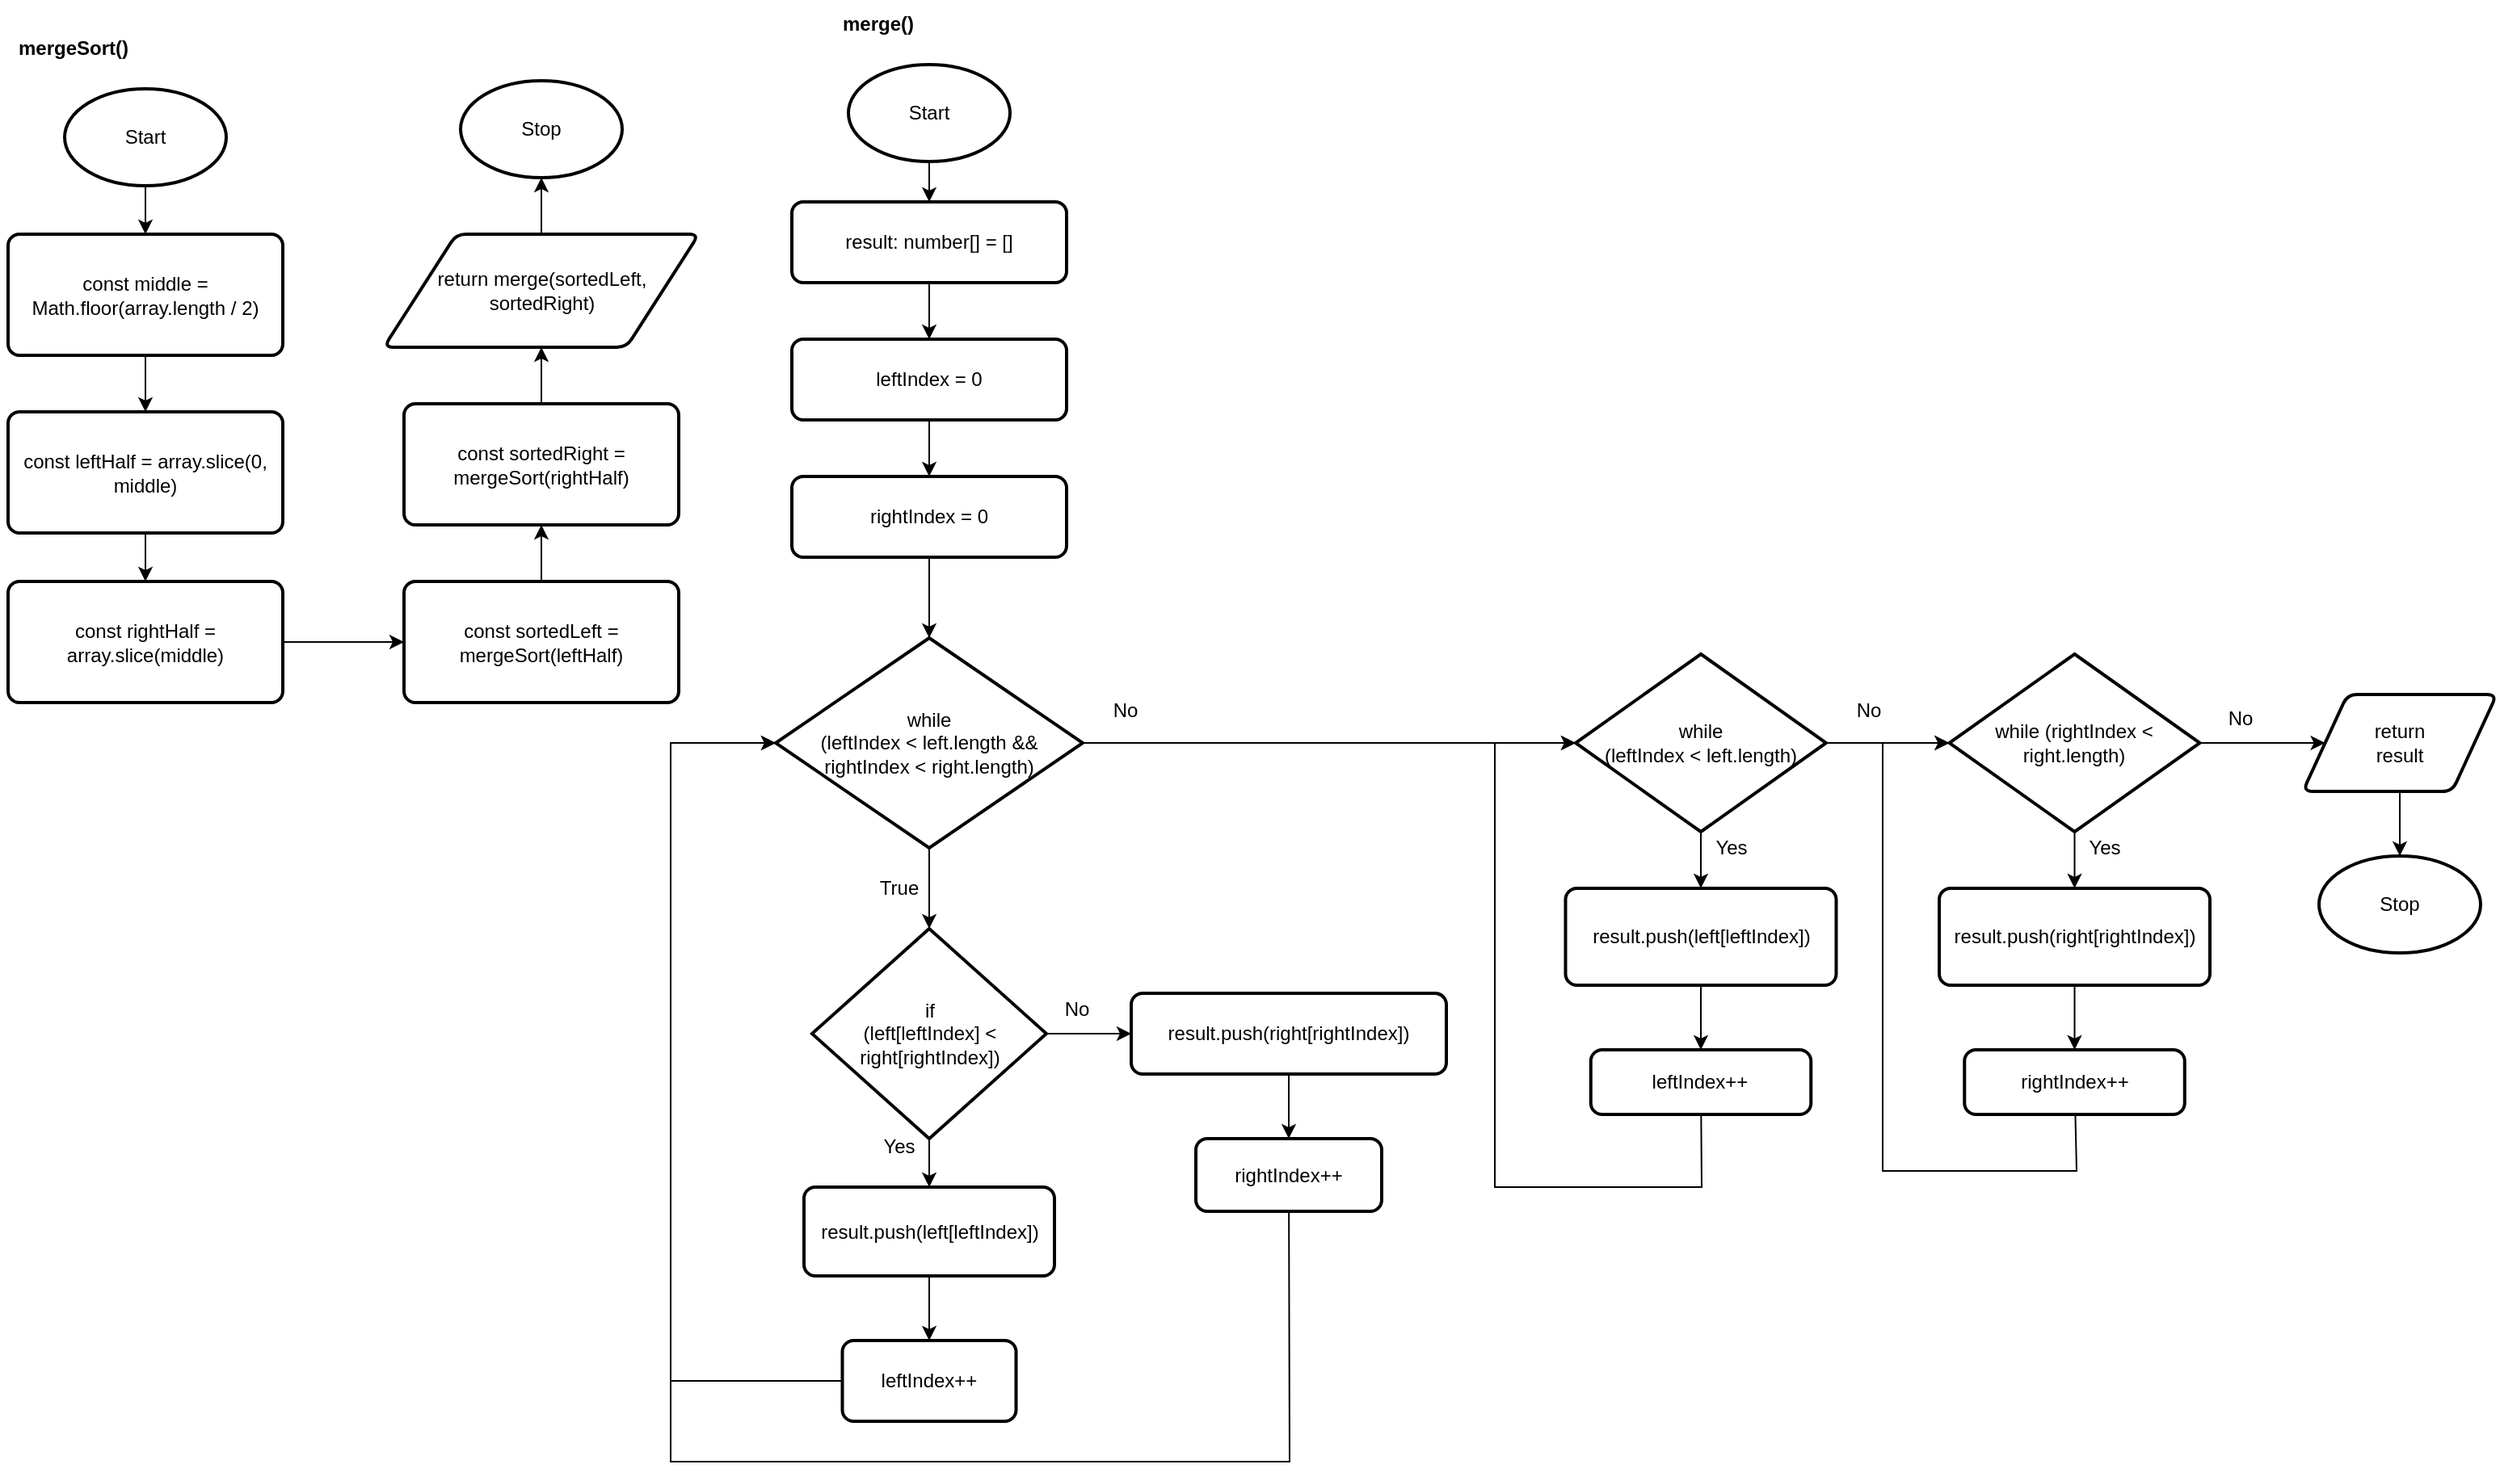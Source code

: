 <mxfile>
    <diagram id="QkpW81YEsH-QztSmqfV_" name="Page-1">
        <mxGraphModel dx="906" dy="1612" grid="1" gridSize="5" guides="1" tooltips="1" connect="1" arrows="1" fold="1" page="1" pageScale="1" pageWidth="850" pageHeight="1100" math="0" shadow="0">
            <root>
                <mxCell id="0"/>
                <mxCell id="1" parent="0"/>
                <mxCell id="47" style="edgeStyle=none;html=1;" parent="1" source="2" edge="1">
                    <mxGeometry relative="1" as="geometry">
                        <mxPoint x="90" y="130" as="targetPoint"/>
                    </mxGeometry>
                </mxCell>
                <mxCell id="2" value="Start" style="strokeWidth=2;html=1;shape=mxgraph.flowchart.start_1;whiteSpace=wrap;" parent="1" vertex="1">
                    <mxGeometry x="40" y="40" width="100" height="60" as="geometry"/>
                </mxCell>
                <mxCell id="5" value="&lt;b&gt;mergeSort()&lt;/b&gt;" style="text;html=1;align=center;verticalAlign=middle;resizable=0;points=[];autosize=1;strokeColor=none;fillColor=none;" parent="1" vertex="1">
                    <mxGeometry width="90" height="30" as="geometry"/>
                </mxCell>
                <mxCell id="19" value="&lt;b&gt;merge()&lt;/b&gt;" style="text;html=1;align=center;verticalAlign=middle;resizable=0;points=[];autosize=1;strokeColor=none;fillColor=none;" parent="1" vertex="1">
                    <mxGeometry x="510" y="-15" width="65" height="30" as="geometry"/>
                </mxCell>
                <mxCell id="53" style="edgeStyle=none;html=1;" parent="1" source="51" target="52" edge="1">
                    <mxGeometry relative="1" as="geometry"/>
                </mxCell>
                <mxCell id="51" value="const middle = Math.floor(array.length / 2)" style="rounded=1;whiteSpace=wrap;html=1;absoluteArcSize=1;arcSize=14;strokeWidth=2;" parent="1" vertex="1">
                    <mxGeometry x="5" y="130" width="170" height="75" as="geometry"/>
                </mxCell>
                <mxCell id="55" style="edgeStyle=none;html=1;" parent="1" source="52" target="54" edge="1">
                    <mxGeometry relative="1" as="geometry"/>
                </mxCell>
                <mxCell id="52" value="const leftHalf = array.slice(0, middle)" style="rounded=1;whiteSpace=wrap;html=1;absoluteArcSize=1;arcSize=14;strokeWidth=2;" parent="1" vertex="1">
                    <mxGeometry x="5" y="240" width="170" height="75" as="geometry"/>
                </mxCell>
                <mxCell id="57" style="edgeStyle=none;html=1;" parent="1" source="54" target="56" edge="1">
                    <mxGeometry relative="1" as="geometry"/>
                </mxCell>
                <mxCell id="54" value="const rightHalf = array.slice(middle)" style="rounded=1;whiteSpace=wrap;html=1;absoluteArcSize=1;arcSize=14;strokeWidth=2;" parent="1" vertex="1">
                    <mxGeometry x="5" y="345" width="170" height="75" as="geometry"/>
                </mxCell>
                <mxCell id="59" style="edgeStyle=none;html=1;" parent="1" source="56" target="58" edge="1">
                    <mxGeometry relative="1" as="geometry"/>
                </mxCell>
                <mxCell id="56" value="const sortedLeft = mergeSort(leftHalf)" style="rounded=1;whiteSpace=wrap;html=1;absoluteArcSize=1;arcSize=14;strokeWidth=2;" parent="1" vertex="1">
                    <mxGeometry x="250" y="345" width="170" height="75" as="geometry"/>
                </mxCell>
                <mxCell id="62" style="edgeStyle=none;html=1;" parent="1" source="58" target="60" edge="1">
                    <mxGeometry relative="1" as="geometry"/>
                </mxCell>
                <mxCell id="58" value="const sortedRight = mergeSort(rightHalf)" style="rounded=1;whiteSpace=wrap;html=1;absoluteArcSize=1;arcSize=14;strokeWidth=2;" parent="1" vertex="1">
                    <mxGeometry x="250" y="235" width="170" height="75" as="geometry"/>
                </mxCell>
                <mxCell id="64" style="edgeStyle=none;html=1;" parent="1" source="60" target="63" edge="1">
                    <mxGeometry relative="1" as="geometry"/>
                </mxCell>
                <mxCell id="60" value="return merge(sortedLeft, sortedRight)" style="shape=parallelogram;html=1;strokeWidth=2;perimeter=parallelogramPerimeter;whiteSpace=wrap;rounded=1;arcSize=12;size=0.23;" parent="1" vertex="1">
                    <mxGeometry x="237.5" y="130" width="195" height="70" as="geometry"/>
                </mxCell>
                <mxCell id="63" value="Stop" style="strokeWidth=2;html=1;shape=mxgraph.flowchart.start_1;whiteSpace=wrap;" parent="1" vertex="1">
                    <mxGeometry x="285" y="35" width="100" height="60" as="geometry"/>
                </mxCell>
                <mxCell id="67" style="edgeStyle=none;html=1;" parent="1" source="65" target="66" edge="1">
                    <mxGeometry relative="1" as="geometry"/>
                </mxCell>
                <mxCell id="65" value="Start" style="strokeWidth=2;html=1;shape=mxgraph.flowchart.start_1;whiteSpace=wrap;" parent="1" vertex="1">
                    <mxGeometry x="525" y="25" width="100" height="60" as="geometry"/>
                </mxCell>
                <mxCell id="69" style="edgeStyle=none;html=1;" parent="1" source="66" target="68" edge="1">
                    <mxGeometry relative="1" as="geometry"/>
                </mxCell>
                <mxCell id="66" value="result: number[] = []" style="rounded=1;whiteSpace=wrap;html=1;absoluteArcSize=1;arcSize=14;strokeWidth=2;" parent="1" vertex="1">
                    <mxGeometry x="490" y="110" width="170" height="50" as="geometry"/>
                </mxCell>
                <mxCell id="71" style="edgeStyle=none;html=1;" parent="1" source="68" target="70" edge="1">
                    <mxGeometry relative="1" as="geometry"/>
                </mxCell>
                <mxCell id="68" value="leftIndex = 0" style="rounded=1;whiteSpace=wrap;html=1;absoluteArcSize=1;arcSize=14;strokeWidth=2;" parent="1" vertex="1">
                    <mxGeometry x="490" y="195" width="170" height="50" as="geometry"/>
                </mxCell>
                <mxCell id="73" style="edgeStyle=none;html=1;" parent="1" source="70" target="72" edge="1">
                    <mxGeometry relative="1" as="geometry"/>
                </mxCell>
                <mxCell id="70" value="rightIndex = 0" style="rounded=1;whiteSpace=wrap;html=1;absoluteArcSize=1;arcSize=14;strokeWidth=2;" parent="1" vertex="1">
                    <mxGeometry x="490" y="280" width="170" height="50" as="geometry"/>
                </mxCell>
                <mxCell id="75" style="edgeStyle=none;html=1;" edge="1" parent="1" source="72" target="74">
                    <mxGeometry relative="1" as="geometry"/>
                </mxCell>
                <mxCell id="91" style="edgeStyle=none;rounded=0;html=1;entryX=0;entryY=0.5;entryDx=0;entryDy=0;entryPerimeter=0;" edge="1" parent="1" source="72" target="90">
                    <mxGeometry relative="1" as="geometry"/>
                </mxCell>
                <mxCell id="72" value="while &lt;br&gt;(leftIndex &amp;lt; left.length &amp;amp;&amp;amp; rightIndex &amp;lt; right.length)" style="strokeWidth=2;html=1;shape=mxgraph.flowchart.decision;whiteSpace=wrap;" parent="1" vertex="1">
                    <mxGeometry x="480" y="380" width="190" height="130" as="geometry"/>
                </mxCell>
                <mxCell id="78" style="edgeStyle=none;html=1;" edge="1" parent="1" source="74" target="77">
                    <mxGeometry relative="1" as="geometry"/>
                </mxCell>
                <mxCell id="84" style="edgeStyle=none;rounded=0;html=1;" edge="1" parent="1" source="74" target="83">
                    <mxGeometry relative="1" as="geometry"/>
                </mxCell>
                <mxCell id="74" value="if &lt;br&gt;(left[leftIndex] &amp;lt; right[rightIndex])" style="strokeWidth=2;html=1;shape=mxgraph.flowchart.decision;whiteSpace=wrap;" vertex="1" parent="1">
                    <mxGeometry x="502.5" y="560" width="145" height="130" as="geometry"/>
                </mxCell>
                <mxCell id="76" value="True" style="text;html=1;align=center;verticalAlign=middle;resizable=0;points=[];autosize=1;strokeColor=none;fillColor=none;" vertex="1" parent="1">
                    <mxGeometry x="533" y="520" width="45" height="30" as="geometry"/>
                </mxCell>
                <mxCell id="80" style="edgeStyle=none;html=1;" edge="1" parent="1" source="77" target="79">
                    <mxGeometry relative="1" as="geometry"/>
                </mxCell>
                <mxCell id="77" value="result.push(left[leftIndex])" style="rounded=1;whiteSpace=wrap;html=1;absoluteArcSize=1;arcSize=14;strokeWidth=2;" vertex="1" parent="1">
                    <mxGeometry x="497.5" y="720" width="155" height="55" as="geometry"/>
                </mxCell>
                <mxCell id="81" style="edgeStyle=none;html=1;entryX=0;entryY=0.5;entryDx=0;entryDy=0;entryPerimeter=0;rounded=0;" edge="1" parent="1" source="79" target="72">
                    <mxGeometry relative="1" as="geometry">
                        <Array as="points">
                            <mxPoint x="415" y="840"/>
                            <mxPoint x="415" y="445"/>
                        </Array>
                    </mxGeometry>
                </mxCell>
                <mxCell id="79" value="leftIndex++" style="rounded=1;whiteSpace=wrap;html=1;absoluteArcSize=1;arcSize=14;strokeWidth=2;" vertex="1" parent="1">
                    <mxGeometry x="521.25" y="815" width="107.5" height="50" as="geometry"/>
                </mxCell>
                <mxCell id="82" value="Yes" style="text;html=1;align=center;verticalAlign=middle;resizable=0;points=[];autosize=1;strokeColor=none;fillColor=none;" vertex="1" parent="1">
                    <mxGeometry x="536" y="680" width="40" height="30" as="geometry"/>
                </mxCell>
                <mxCell id="86" style="edgeStyle=none;rounded=0;html=1;" edge="1" parent="1" source="83" target="85">
                    <mxGeometry relative="1" as="geometry"/>
                </mxCell>
                <mxCell id="83" value="result.push(right[rightIndex])" style="rounded=1;whiteSpace=wrap;html=1;absoluteArcSize=1;arcSize=14;strokeWidth=2;" vertex="1" parent="1">
                    <mxGeometry x="700" y="600" width="195" height="50" as="geometry"/>
                </mxCell>
                <mxCell id="89" style="edgeStyle=none;rounded=0;html=1;entryX=0;entryY=0.5;entryDx=0;entryDy=0;entryPerimeter=0;" edge="1" parent="1" source="85" target="72">
                    <mxGeometry relative="1" as="geometry">
                        <Array as="points">
                            <mxPoint x="798" y="890"/>
                            <mxPoint x="415" y="890"/>
                            <mxPoint x="415" y="445"/>
                        </Array>
                    </mxGeometry>
                </mxCell>
                <mxCell id="85" value="rightIndex++" style="rounded=1;whiteSpace=wrap;html=1;absoluteArcSize=1;arcSize=14;strokeWidth=2;" vertex="1" parent="1">
                    <mxGeometry x="740" y="690" width="115" height="45" as="geometry"/>
                </mxCell>
                <mxCell id="87" value="No" style="text;html=1;align=center;verticalAlign=middle;resizable=0;points=[];autosize=1;strokeColor=none;fillColor=none;" vertex="1" parent="1">
                    <mxGeometry x="648" y="595" width="35" height="30" as="geometry"/>
                </mxCell>
                <mxCell id="93" style="edgeStyle=none;rounded=0;html=1;" edge="1" parent="1" source="90" target="92">
                    <mxGeometry relative="1" as="geometry"/>
                </mxCell>
                <mxCell id="104" style="edgeStyle=none;rounded=0;html=1;entryX=0;entryY=0.5;entryDx=0;entryDy=0;entryPerimeter=0;" edge="1" parent="1" source="90" target="99">
                    <mxGeometry relative="1" as="geometry"/>
                </mxCell>
                <mxCell id="90" value="while &lt;br&gt;(leftIndex &amp;lt; left.length)" style="strokeWidth=2;html=1;shape=mxgraph.flowchart.decision;whiteSpace=wrap;" vertex="1" parent="1">
                    <mxGeometry x="975" y="390" width="155" height="110" as="geometry"/>
                </mxCell>
                <mxCell id="96" style="edgeStyle=none;rounded=0;html=1;" edge="1" parent="1" source="92" target="95">
                    <mxGeometry relative="1" as="geometry"/>
                </mxCell>
                <mxCell id="92" value="result.push(left[leftIndex])" style="rounded=1;whiteSpace=wrap;html=1;absoluteArcSize=1;arcSize=14;strokeWidth=2;" vertex="1" parent="1">
                    <mxGeometry x="968.75" y="535" width="167.5" height="60" as="geometry"/>
                </mxCell>
                <mxCell id="94" value="Yes" style="text;html=1;align=center;verticalAlign=middle;resizable=0;points=[];autosize=1;strokeColor=none;fillColor=none;" vertex="1" parent="1">
                    <mxGeometry x="1051" y="495" width="40" height="30" as="geometry"/>
                </mxCell>
                <mxCell id="105" style="edgeStyle=none;rounded=0;html=1;entryX=0;entryY=0.5;entryDx=0;entryDy=0;entryPerimeter=0;" edge="1" parent="1" source="95" target="90">
                    <mxGeometry relative="1" as="geometry">
                        <Array as="points">
                            <mxPoint x="1053" y="720"/>
                            <mxPoint x="925" y="720"/>
                            <mxPoint x="925" y="445"/>
                        </Array>
                    </mxGeometry>
                </mxCell>
                <mxCell id="95" value="leftIndex++" style="rounded=1;whiteSpace=wrap;html=1;absoluteArcSize=1;arcSize=14;strokeWidth=2;" vertex="1" parent="1">
                    <mxGeometry x="984.38" y="635" width="136.25" height="40" as="geometry"/>
                </mxCell>
                <mxCell id="97" value="No" style="text;html=1;align=center;verticalAlign=middle;resizable=0;points=[];autosize=1;strokeColor=none;fillColor=none;" vertex="1" parent="1">
                    <mxGeometry x="678" y="410" width="35" height="30" as="geometry"/>
                </mxCell>
                <mxCell id="98" style="edgeStyle=none;rounded=0;html=1;" edge="1" parent="1" source="99" target="101">
                    <mxGeometry relative="1" as="geometry"/>
                </mxCell>
                <mxCell id="108" style="edgeStyle=none;rounded=0;html=1;entryX=0;entryY=0.5;entryDx=0;entryDy=0;" edge="1" parent="1" source="99" target="107">
                    <mxGeometry relative="1" as="geometry"/>
                </mxCell>
                <mxCell id="99" value="while (rightIndex &amp;lt; right.length)" style="strokeWidth=2;html=1;shape=mxgraph.flowchart.decision;whiteSpace=wrap;" vertex="1" parent="1">
                    <mxGeometry x="1206.25" y="390" width="155" height="110" as="geometry"/>
                </mxCell>
                <mxCell id="100" style="edgeStyle=none;rounded=0;html=1;" edge="1" parent="1" source="101" target="103">
                    <mxGeometry relative="1" as="geometry"/>
                </mxCell>
                <mxCell id="101" value="result.push(right[rightIndex])" style="rounded=1;whiteSpace=wrap;html=1;absoluteArcSize=1;arcSize=14;strokeWidth=2;" vertex="1" parent="1">
                    <mxGeometry x="1200" y="535" width="167.5" height="60" as="geometry"/>
                </mxCell>
                <mxCell id="102" value="Yes" style="text;html=1;align=center;verticalAlign=middle;resizable=0;points=[];autosize=1;strokeColor=none;fillColor=none;" vertex="1" parent="1">
                    <mxGeometry x="1282.25" y="495" width="40" height="30" as="geometry"/>
                </mxCell>
                <mxCell id="106" style="edgeStyle=none;rounded=0;html=1;entryX=0;entryY=0.5;entryDx=0;entryDy=0;entryPerimeter=0;" edge="1" parent="1" source="103" target="99">
                    <mxGeometry relative="1" as="geometry">
                        <Array as="points">
                            <mxPoint x="1285" y="710"/>
                            <mxPoint x="1165" y="710"/>
                            <mxPoint x="1165" y="445"/>
                        </Array>
                    </mxGeometry>
                </mxCell>
                <mxCell id="103" value="rightIndex++" style="rounded=1;whiteSpace=wrap;html=1;absoluteArcSize=1;arcSize=14;strokeWidth=2;" vertex="1" parent="1">
                    <mxGeometry x="1215.63" y="635" width="136.25" height="40" as="geometry"/>
                </mxCell>
                <mxCell id="112" style="edgeStyle=none;rounded=0;html=1;" edge="1" parent="1" source="107" target="111">
                    <mxGeometry relative="1" as="geometry"/>
                </mxCell>
                <mxCell id="107" value="return &lt;br&gt;result" style="shape=parallelogram;html=1;strokeWidth=2;perimeter=parallelogramPerimeter;whiteSpace=wrap;rounded=1;arcSize=12;size=0.23;" vertex="1" parent="1">
                    <mxGeometry x="1425" y="415" width="120" height="60" as="geometry"/>
                </mxCell>
                <mxCell id="109" value="No" style="text;html=1;align=center;verticalAlign=middle;resizable=0;points=[];autosize=1;strokeColor=none;fillColor=none;" vertex="1" parent="1">
                    <mxGeometry x="1138" y="410" width="35" height="30" as="geometry"/>
                </mxCell>
                <mxCell id="110" value="No" style="text;html=1;align=center;verticalAlign=middle;resizable=0;points=[];autosize=1;strokeColor=none;fillColor=none;" vertex="1" parent="1">
                    <mxGeometry x="1368" y="415" width="35" height="30" as="geometry"/>
                </mxCell>
                <mxCell id="111" value="Stop" style="strokeWidth=2;html=1;shape=mxgraph.flowchart.start_1;whiteSpace=wrap;" vertex="1" parent="1">
                    <mxGeometry x="1435" y="515" width="100" height="60" as="geometry"/>
                </mxCell>
            </root>
        </mxGraphModel>
    </diagram>
</mxfile>